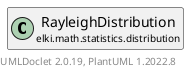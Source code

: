 @startuml
    remove .*\.(Instance|Par|Parameterizer|Factory)$
    set namespaceSeparator none
    hide empty fields
    hide empty methods

    class "<size:14>RayleighDistribution.Par\n<size:10>elki.math.statistics.distribution" as elki.math.statistics.distribution.RayleighDistribution.Par [[RayleighDistribution.Par.html]] {
        ~mean: double
        ~scale: double
        +configure(Parameterization): void
        +make(): RayleighDistribution
    }

    interface "<size:14>Distribution.Parameterizer\n<size:10>elki.math.statistics.distribution" as elki.math.statistics.distribution.Distribution.Parameterizer [[Distribution.Parameterizer.html]]
    class "<size:14>RayleighDistribution\n<size:10>elki.math.statistics.distribution" as elki.math.statistics.distribution.RayleighDistribution [[RayleighDistribution.html]]

    elki.math.statistics.distribution.Distribution.Parameterizer <|.. elki.math.statistics.distribution.RayleighDistribution.Par
    elki.math.statistics.distribution.RayleighDistribution +-- elki.math.statistics.distribution.RayleighDistribution.Par

    center footer UMLDoclet 2.0.19, PlantUML 1.2022.8
@enduml
